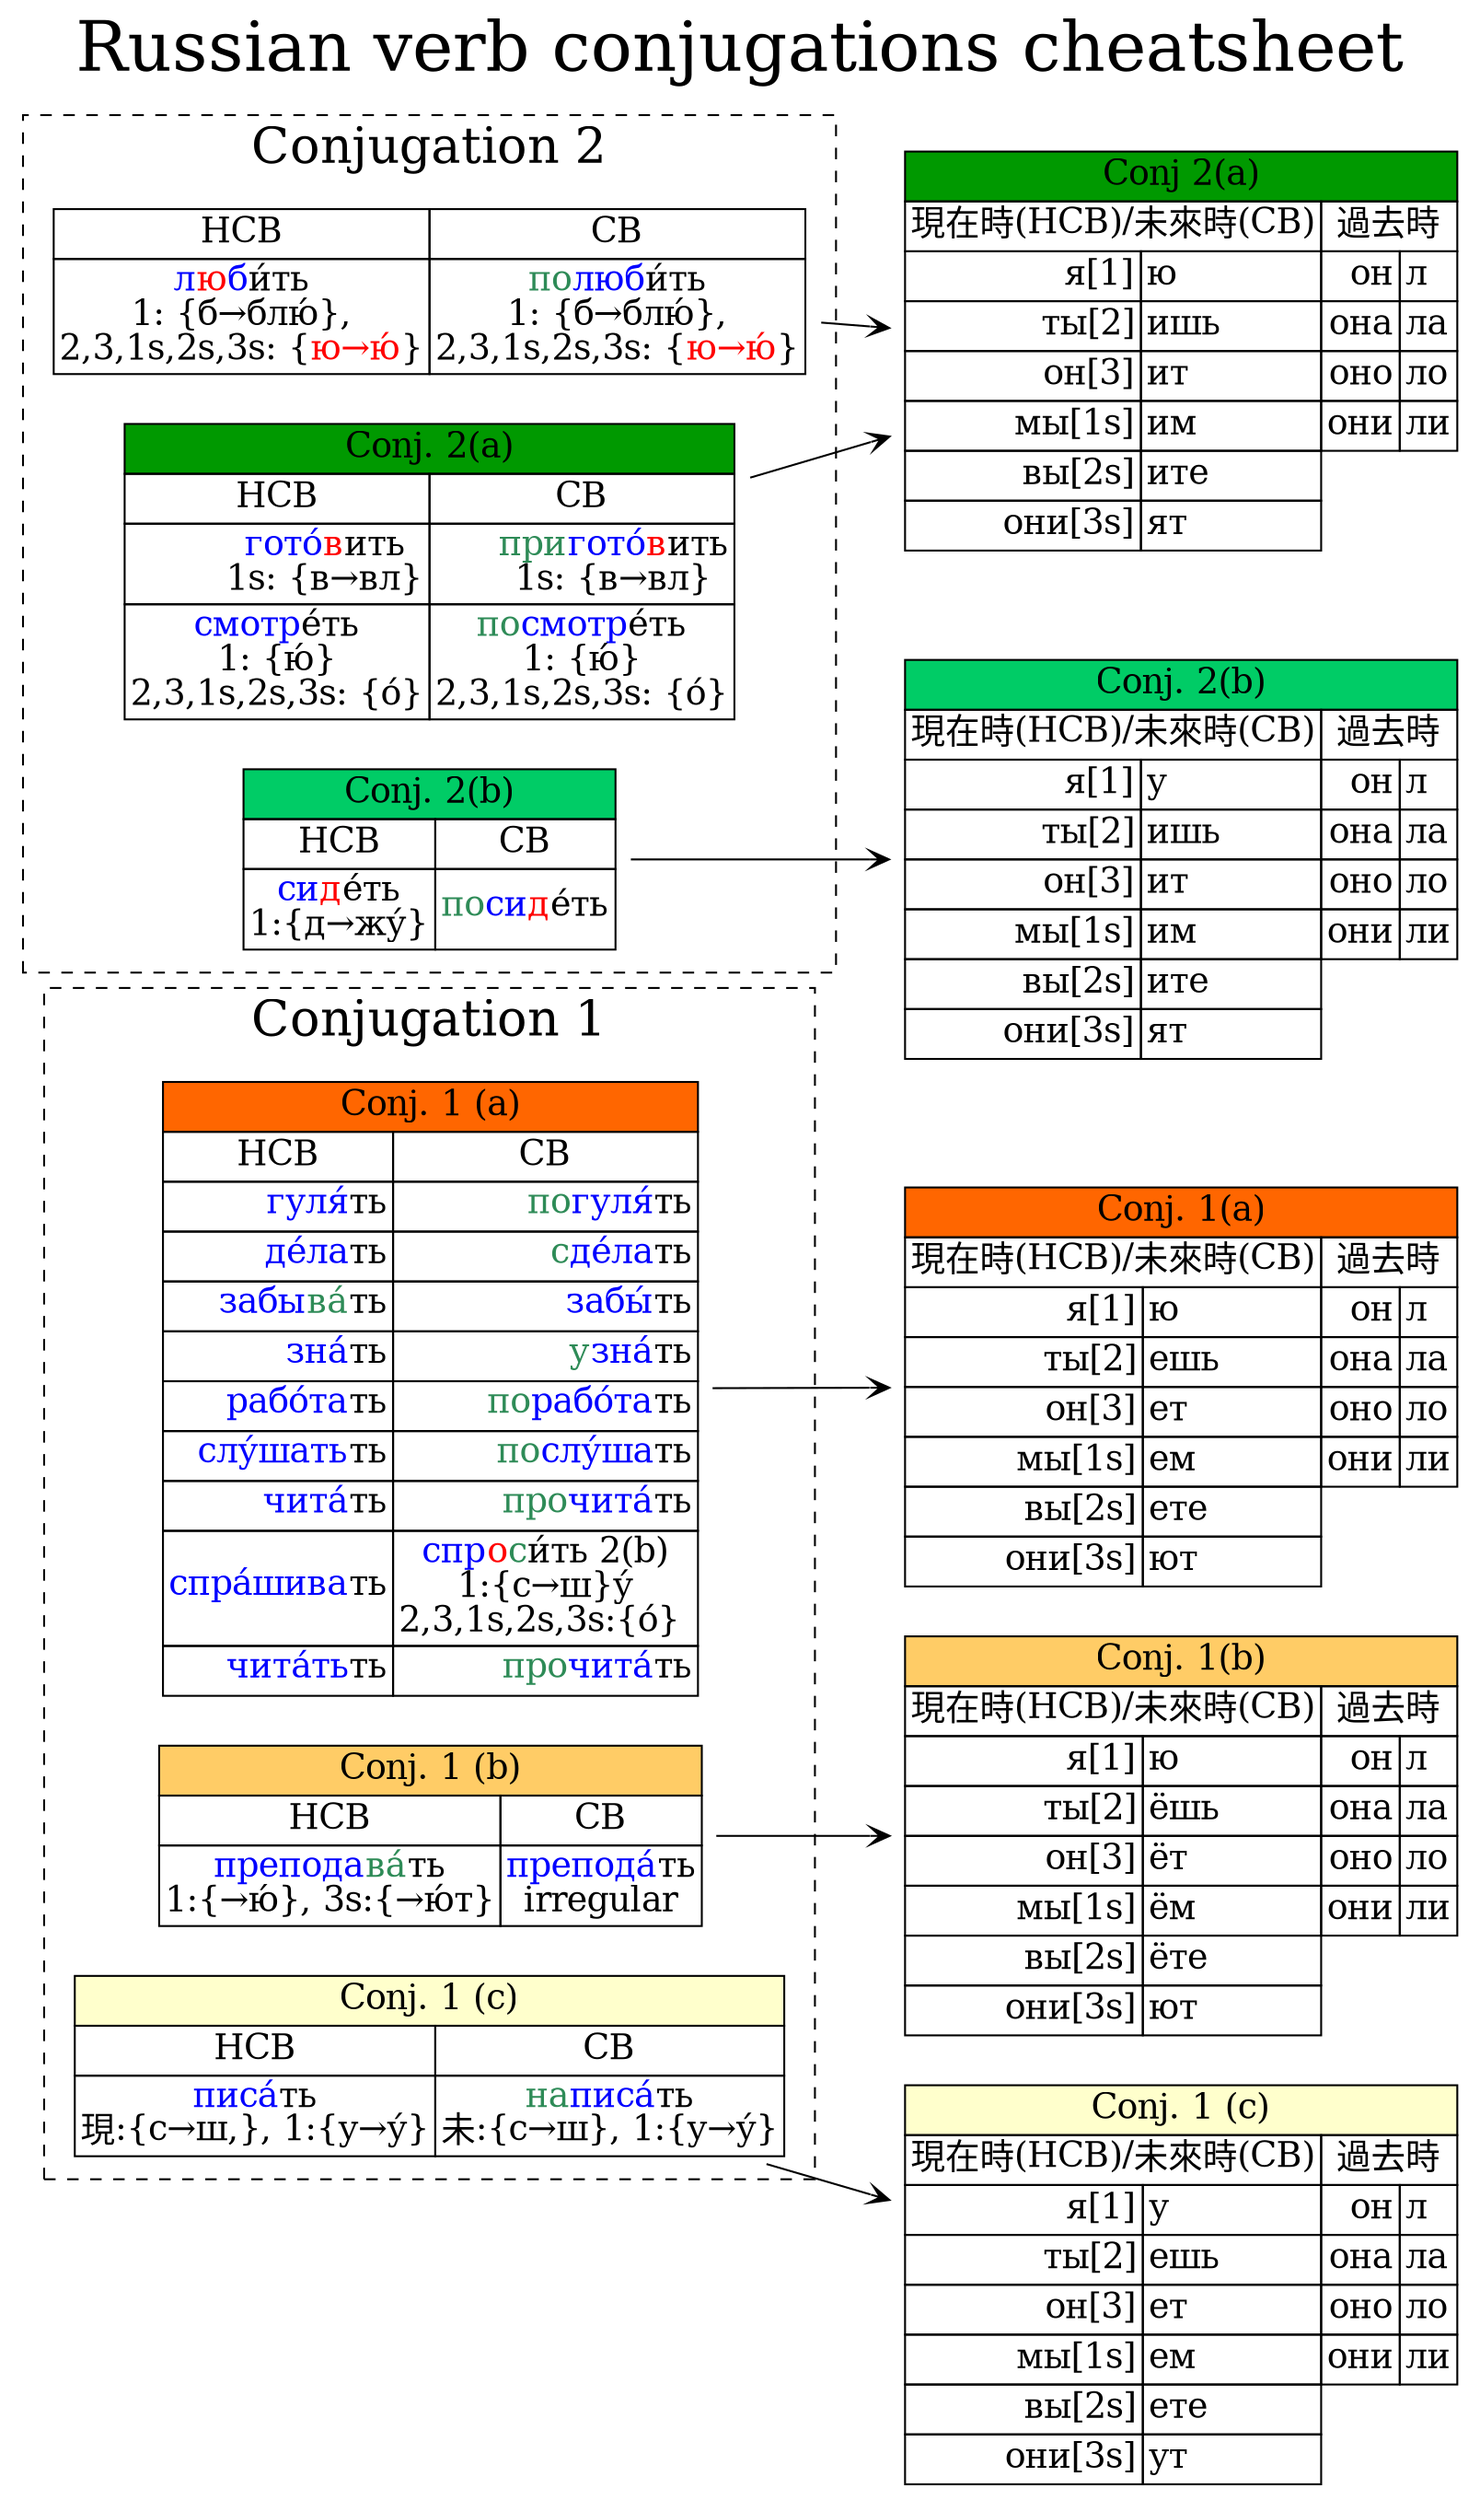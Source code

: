 digraph "verb_conj" {
    rankdir=LR;
    size="12,24";
    labelloc="t";
    label="Russian verb conjugations cheatsheet";
    fontsize="36";
    node [shape=plaintext fontsize=18 arrowhead=none];
    splines="compound";
    /*Conjugation 1*/
    node_type1a [
     label=<
    <table border="0" cellborder="1" cellspacing="0.5">
      <tr><td colspan="2" bgcolor="#FF6600">Conj. 1 (a)</td></tr>
      <tr><td align="center" port="a">НСВ</td>
        <td align="center" port="b">СВ</td></tr>
      <tr><td port="c" align="right" href="http://en.wiktionary.org/wiki/гулять#Conjugation"><font color="blue">гуля́</font>ть</td>
          <td port="d" align="right" href="http://en.wiktionary.org/wiki/погулять#Conjugation"><font color="seagreen">по</font><font color="blue">гуля́</font>ть</td></tr>
      <tr><td port="e" align="right" href="http://en.wiktionary.org/wiki/делать#Conjugation"><font color="blue">дéла</font>ть</td>
          <td port="f" align="right" href="http://en.wiktionary.org/wiki/сделать#Conjugation"><font color="seagreen">с</font><font color="blue">дéла</font>ть</td></tr>
      <tr><td port="g" align="right" href="http://en.wiktionary.org/wiki/забывать#Conjugation"><font color="blue">забы</font><font color="seagreen">вá</font>ть</td>
          <td port="h" align="right" href="http://en.wiktionary.org/wiki/завыть#Conjugation"><font color="blue">забы́</font>ть</td></tr>
      <tr><td port="i" align="right" href="http://en.wiktionary.org/wiki/знать#Conjugation"><font color="blue">знá</font>ть</td>
          <td port="j" align="right" href="http://en.wiktionary.org/wiki/узнать#Conjugation"><font color="seagreen">y</font><font color="blue">знá</font>ть</td></tr>
      <tr><td port="k" align="right" href="http://en.wiktionary.org/wiki/работать#Conjugation"><font color="blue">рабóта</font>ть</td>
          <td port="l" align="right" href="http://ru.wiktionary.org/wiki/наработать"><font color="seagreen">по</font><font color="blue">рабóта</font>ть</td></tr>
      <tr><td port="m" align="right" href="http://en.wiktionary.org/wiki/слушать#Conjugation"><font color="blue">слу́шать</font>ть</td>
          <td port="n" align="right" href="http://en.wiktionary.org/wiki/послушать#Conjugation"><font color="seagreen">по</font><font color="blue">слу́ша</font>ть</td></tr>
      <tr><td port="o" align="right" href="http://en.wiktionary.org/wiki/читать#Conjugation"><font color="blue">читá</font>ть</td>
          <td port="p" align="right" href="http://en.wiktionary.org/wiki/прочитать#Conjugation"><font color="seagreen">про</font><font color="blue">читá</font>ть</td></tr>
      <tr><td port="q" align="right" href="http://en.wiktionary.org/wiki/спрашивать#Conjugation"><font color="blue">спрáшива</font>ть</td>
          <td port="r" align="left" href="http://en.wiktionary.org/wiki/спросить#Conjugation"><font color="blue">спр</font><font color="red">o</font><font color="seagreen">с</font>и́ть 2(b)<br/>
1:{с→ш}у́<br/>2,3,1s,2s,3s:{ó} </td></tr>
      <tr><td port="i" align="right"><font color="blue">читáть</font>ть</td>
          <td port="j" align="right"><font color="seagreen">про</font><font color="blue">читá</font>ть</td></tr>
    </table>>
      ]

     node_type1b [
     label=<
    <table border="0" cellborder="1" cellspacing="0.5">
      <tr><td colspan="2" bgcolor="#FFCC66">Conj. 1 (b)</td></tr>
      <tr><td align="center" port="a">НСВ</td>
        <td align="center" port="b">СВ</td></tr>
      <tr><td port="c" align="right"><font color="blue">препода</font><font color="seagreen">вá</font>ть<br/>
1:{→ю́}, 3s:{→ю́т}</td>
          <td port="d" align="right"><font color="blue">преподá</font>ть<br/>
irregular</td></tr>
    </table>>
      ]

   
    node_type1c [
     label=<
    <table border="0" cellborder="1" cellspacing="0.5">
      <tr><td colspan="2" bgcolor="#FFFFCC">Conj. 1 (c)</td></tr>
      <tr><td align="center" port="a">НСВ</td>
        <td align="center" port="b">СВ</td></tr>
      <tr><td port="c" align="right"><font color="blue">писá</font>ть<br/>
現:{с→ш,}, 1:{у→у́}</td>
          <td port="d" align="right"><font color="seagreen">на</font><font color="blue">писá</font>ть<br/>
未:{с→ш}, 1:{у→у́}</td></tr>
    </table>>
      ]

    conj1 [
     label=<
    <table border="0" cellborder="1" cellspacing="0" border-spacing="0">
      <tr><td colspan="4" bgcolor="#FF6600">Conj. 1(a)</td></tr>
      <tr><td port="a" colspan="2">現在時(НСВ)/未來時(СВ)</td>
          <td colspan="2">過去時</td></tr>
      <tr><td align="right">я[1]</td>  <td align="left">ю</td>
          <td align="right">он</td><td align="left">л</td></tr>
      <tr><td align="right">ты[2]</td> <td align="left">ешь</td>
          <td align="right">она</td><td align="left">лa</td></tr>
      <tr><td align="right">он[3]</td> <td align="left">ет</td>
          <td align="right">оно</td><td align="left">ло</td></tr>
      <tr><td align="right">мы[1s]</td> <td align="left">ем</td>
          <td align="right">они</td><td align="left">ли</td></tr>
      <tr><td align="right">вы[2s]</td> <td align="left">ете</td></tr>
      <tr><td align="right">они[3s]</td><td align="left">ют</td></tr>
    </table>>
      ]


    conj1b [
     label=<
    <table border="0" cellborder="1" cellspacing="0" border-spacing="0">
      <tr><td colspan="4" bgcolor="#FFCC66">Conj. 1(b)</td></tr>
      <tr><td port="a" colspan="2">現在時(НСВ)/未來時(СВ)</td>
          <td colspan="2">過去時</td></tr>
      <tr><td align="right">я[1]</td>  <td align="left">ю</td>
          <td align="right">он</td><td align="left">л</td></tr>
      <tr><td align="right">ты[2]</td> <td align="left">ёшь</td>
          <td align="right">она</td><td align="left">ла</td></tr>
      <tr><td align="right">он[3]</td> <td align="left">ёт</td>
          <td align="right">оно</td><td align="left">ло</td></tr>
      <tr><td align="right">мы[1s]</td> <td align="left">ём</td>
          <td align="right">они</td><td align="left">ли</td></tr>
      <tr><td align="right">вы[2s]</td> <td align="left">ёте</td></tr>
      <tr><td align="right">они[3s]</td><td align="left">ют</td></tr>
    </table>>
      ]




    conj1c [
     label=<
    <table border="0" cellborder="1" cellspacing="0" border-spacing="0">
      <tr><td colspan="4" bgcolor="#FFFFCC">Conj. 1 (c)</td></tr>
      <tr><td port="a" colspan="2">現在時(НСВ)/未來時(СВ)</td>
          <td colspan="2">過去時</td></tr>
      <tr><td align="right">я[1]</td>  <td align="left">у</td>
          <td align="right">он</td><td align="left">л</td></tr>
      <tr><td align="right">ты[2]</td> <td align="left">ешь</td>
          <td align="right">она</td><td align="left">ла</td></tr>
      <tr><td align="right">он[3]</td> <td align="left">ет</td>
          <td align="right">оно</td><td align="left">ло</td></tr>
      <tr><td align="right">мы[1s]</td> <td align="left">ем</td>
          <td align="right">они</td><td align="left">ли</td></tr>
      <tr><td align="right">вы[2s]</td> <td align="left">ете</td></tr>
      <tr><td align="right">они[3s]</td><td align="left">ут</td></tr>
    </table>>
      ]

    conj2 [
     label=<
    <table border="0" cellborder="1" cellspacing="0" border-spacing="0">
      <tr><td colspan="4" bgcolor="#009900">Conj 2(a)</td></tr>
      <tr><td port="a" colspan="2">現在時(НСВ)/未來時(СВ)</td>
          <td colspan="2">過去時</td></tr>
      <tr><td align="right">я[1]</td>  <td align="left">ю</td>
          <td align="right">он</td><td align="left">л</td></tr>
      <tr><td align="right">ты[2]</td> <td align="left">ишь</td>
          <td align="right">она</td><td align="left">ла</td></tr>
      <tr><td align="right">он[3]</td> <td align="left">ит</td>
          <td align="right">оно</td><td align="left">ло</td></tr>
      <tr><td align="right">мы[1s]</td> <td align="left">им</td>
          <td align="right">они</td><td align="left">ли</td></tr>
      <tr><td align="right">вы[2s]</td> <td align="left">ите</td></tr>
      <tr><td align="right">они[3s]</td><td align="left">ят</td></tr>
    </table>>
      ]

/*     conj2c [
     label=<
    <table border="0" cellborder="1" cellspacing="0" border-spacing="0">
      <tr><td port="a" bgcolor="grey" colspan="2">現在時(НСВ)/未來時(СВ)</td>
          <td colspan="2" bgcolor="#eeeeee">過去時</td></tr>
      <tr><td align="right">я[1]</td>  <td align="left">ю́</td>
          <td align="right">он</td><td align="left">л</td></tr>
      <tr><td align="right">ты[2]</td> <td align="left">ишь</td>
          <td align="right">она</td><td align="left">ла</td></tr>
      <tr><td align="right">он[3]</td> <td align="left">ит</td>
          <td align="right">оно</td><td align="left">ло</td></tr>
      <tr><td align="right">мы[1s]</td> <td align="left">им</td>
          <td align="right">они</td><td align="left">ли</td></tr>
      <tr><td align="right">вы[2s]</td> <td align="left">ите</td></tr>
      <tr><td align="right">они[3s]</td><td align="left">ят</td></tr>
    </table>>
      ] */

     conj2b [
     label=<
    <table border="0" cellborder="1" cellspacing="0" border-spacing="0">
      <tr><td bgcolor="#00CC66" colspan="4">Conj. 2(b)</td></tr>
      <tr><td port="a" colspan="2">現在時(НСВ)/未來時(СВ)</td>
          <td colspan="2">過去時</td></tr>
      <tr><td align="right">я[1]</td>  <td align="left">у</td>
          <td align="right">он</td><td align="left">л</td></tr>
      <tr><td align="right">ты[2]</td> <td align="left">ишь</td>
          <td align="right">она</td><td align="left">ла</td></tr>
      <tr><td align="right">он[3]</td> <td align="left">ит</td>
          <td align="right">оно</td><td align="left">ло</td></tr>
      <tr><td align="right">мы[1s]</td> <td align="left">им</td>
          <td align="right">они</td><td align="left">ли</td></tr>
      <tr><td align="right">вы[2s]</td> <td align="left">ите</td></tr>
      <tr><td align="right">они[3s]</td><td align="left">ят</td></tr>
    </table>>
      ]

    node_type2 [
     label=<
    <table border="0" cellborder="1" cellspacing="0.5">
      <tr><td colspan="2" bgcolor="#009900">Conj. 2(a)</td></tr>
      <tr><td align="center" port="a">НСВ</td>
        <td align="center" port="b">СВ</td></tr>
      <tr><td port="c" align="right" href="http://en.wiktionary.org/wiki/готовить#Conjugation"><font color="blue">готó</font><font color="red">в</font>ить<br/>
1s: {в→вл}</td>
          <td port="d" align="right" href="http://en.wiktionary.org/wiki/приготовить#Conjugation"><font color="seagreen">при</font><font color="blue">готó</font><font color="red">в</font>ить
<br/>1s: {в→вл}</td></tr>
      <tr><td port="c" align="right" href="http://en.wiktionary.org/wiki/смотреть#Conjugation" alt="smo"><font color="blue">смотр</font>éть<br/>
1: {ю́}<br/>
2,3,1s,2s,3s: {ó}<br/>
</td>
          <td port="d" align="right" href="http://en.wiktionary.org/wiki/посмотреть#Conjugation"><font color="seagreen">по</font><font color="blue">смотр</font>éть<br/>
1: {ю́}<br/>
2,3,1s,2s,3s: {ó}</td></tr>
   </table>>
      ]

    node_type2b [
     label=<
    <table border="0" cellborder="1" cellspacing="0.5">
        <tr><td bgcolor="#00CC66" colspan="2">Conj. 2(b)</td></tr>
        <tr>
        <td align="center" port="a">НСВ</td>
        <td align="center" port="b">СВ</td></tr>
          <tr><td port="c" align="right"><font color="blue">си</font><font color="red">д</font>éть
<br/>1:{д→жу́}</td>
          <td port="e" align="right"><font color="seagreen">по</font><font color="blue">си</font><font color="red">д</font>éть</td></tr>
   </table>>
      ]

 
    node_type2c [
     label=<
    <table border="0" cellborder="1" cellspacing="0.5">
      <tr>
        <td align="center" port="a">НСВ</td>
        <td align="center" port="b">СВ</td></tr>
      <tr><td port="c" align="right" href="http://en.wiktionary.org/wiki/любить#Conjugation"><font color="blue">л</font><font color="red">ю</font><font color="blue">б</font>и́ть
<br/>1: {б→блю́},
<br/>2,3,1s,2s,3s: {<font color="red">ю→ю́</font>}</td>
          <td port="d" align="right" href="http://en.wiktionary.org/wiki/полюбить#Conjugation"><font color="seagreen">по</font><font color="blue">люб</font>и́ть
<br/>1: {б→блю́},
<br/>2,3,1s,2s,3s: {<font color="red">ю→ю́</font>}</td></tr>
   </table>>
      ]
 
    /*node_type1a [
        label="<f0> НСВ|гуля́ть(散步)\rдéлать()\rду́мать\rзабывáть\rзнáть\rрабóтать\rразговáривать\rслу́шать\rчитáть\r"];
    
    */

    subgraph "cluster1" {
        style=dashed;
        label="Conjugation 1";
        fontsize="26";
        node_type1a;
        node_type1b;
        node_type1c;
   } 

    /* Conjugation 2*/
    subgraph "cluster2" {
        style=dashed;
        label="Conjugation 2";
        fontsize="26";
        node_type2;
        node_type2b;
        node_type2c;
    }

    subgraph "conjugation" {
        conj1
        conj1c
        conj2
        conj2b
    }

    node_type1a -> conj1 [arrowhead=vee];
    node_type1b -> conj1b [arrowhead=vee];
    node_type1c -> conj1c [arrowhead=vee];
    node_type2 -> conj2 [arrowhead=vee];
    node_type2b -> conj2b [arrowhead=vee];
    node_type2c -> conj2 [arrowhead=vee];
}
